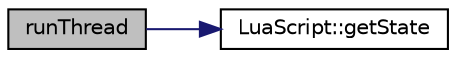 digraph "runThread"
{
  edge [fontname="Helvetica",fontsize="10",labelfontname="Helvetica",labelfontsize="10"];
  node [fontname="Helvetica",fontsize="10",shape=record];
  rankdir="LR";
  Node1 [label="runThread",height=0.2,width=0.4,color="black", fillcolor="grey75", style="filled", fontcolor="black"];
  Node1 -> Node2 [color="midnightblue",fontsize="10",style="solid",fontname="Helvetica"];
  Node2 [label="LuaScript::getState",height=0.2,width=0.4,color="black", fillcolor="white", style="filled",URL="$class_lua_script.html#a3785f9562eb9147eea9e610559d8c5ba"];
}
